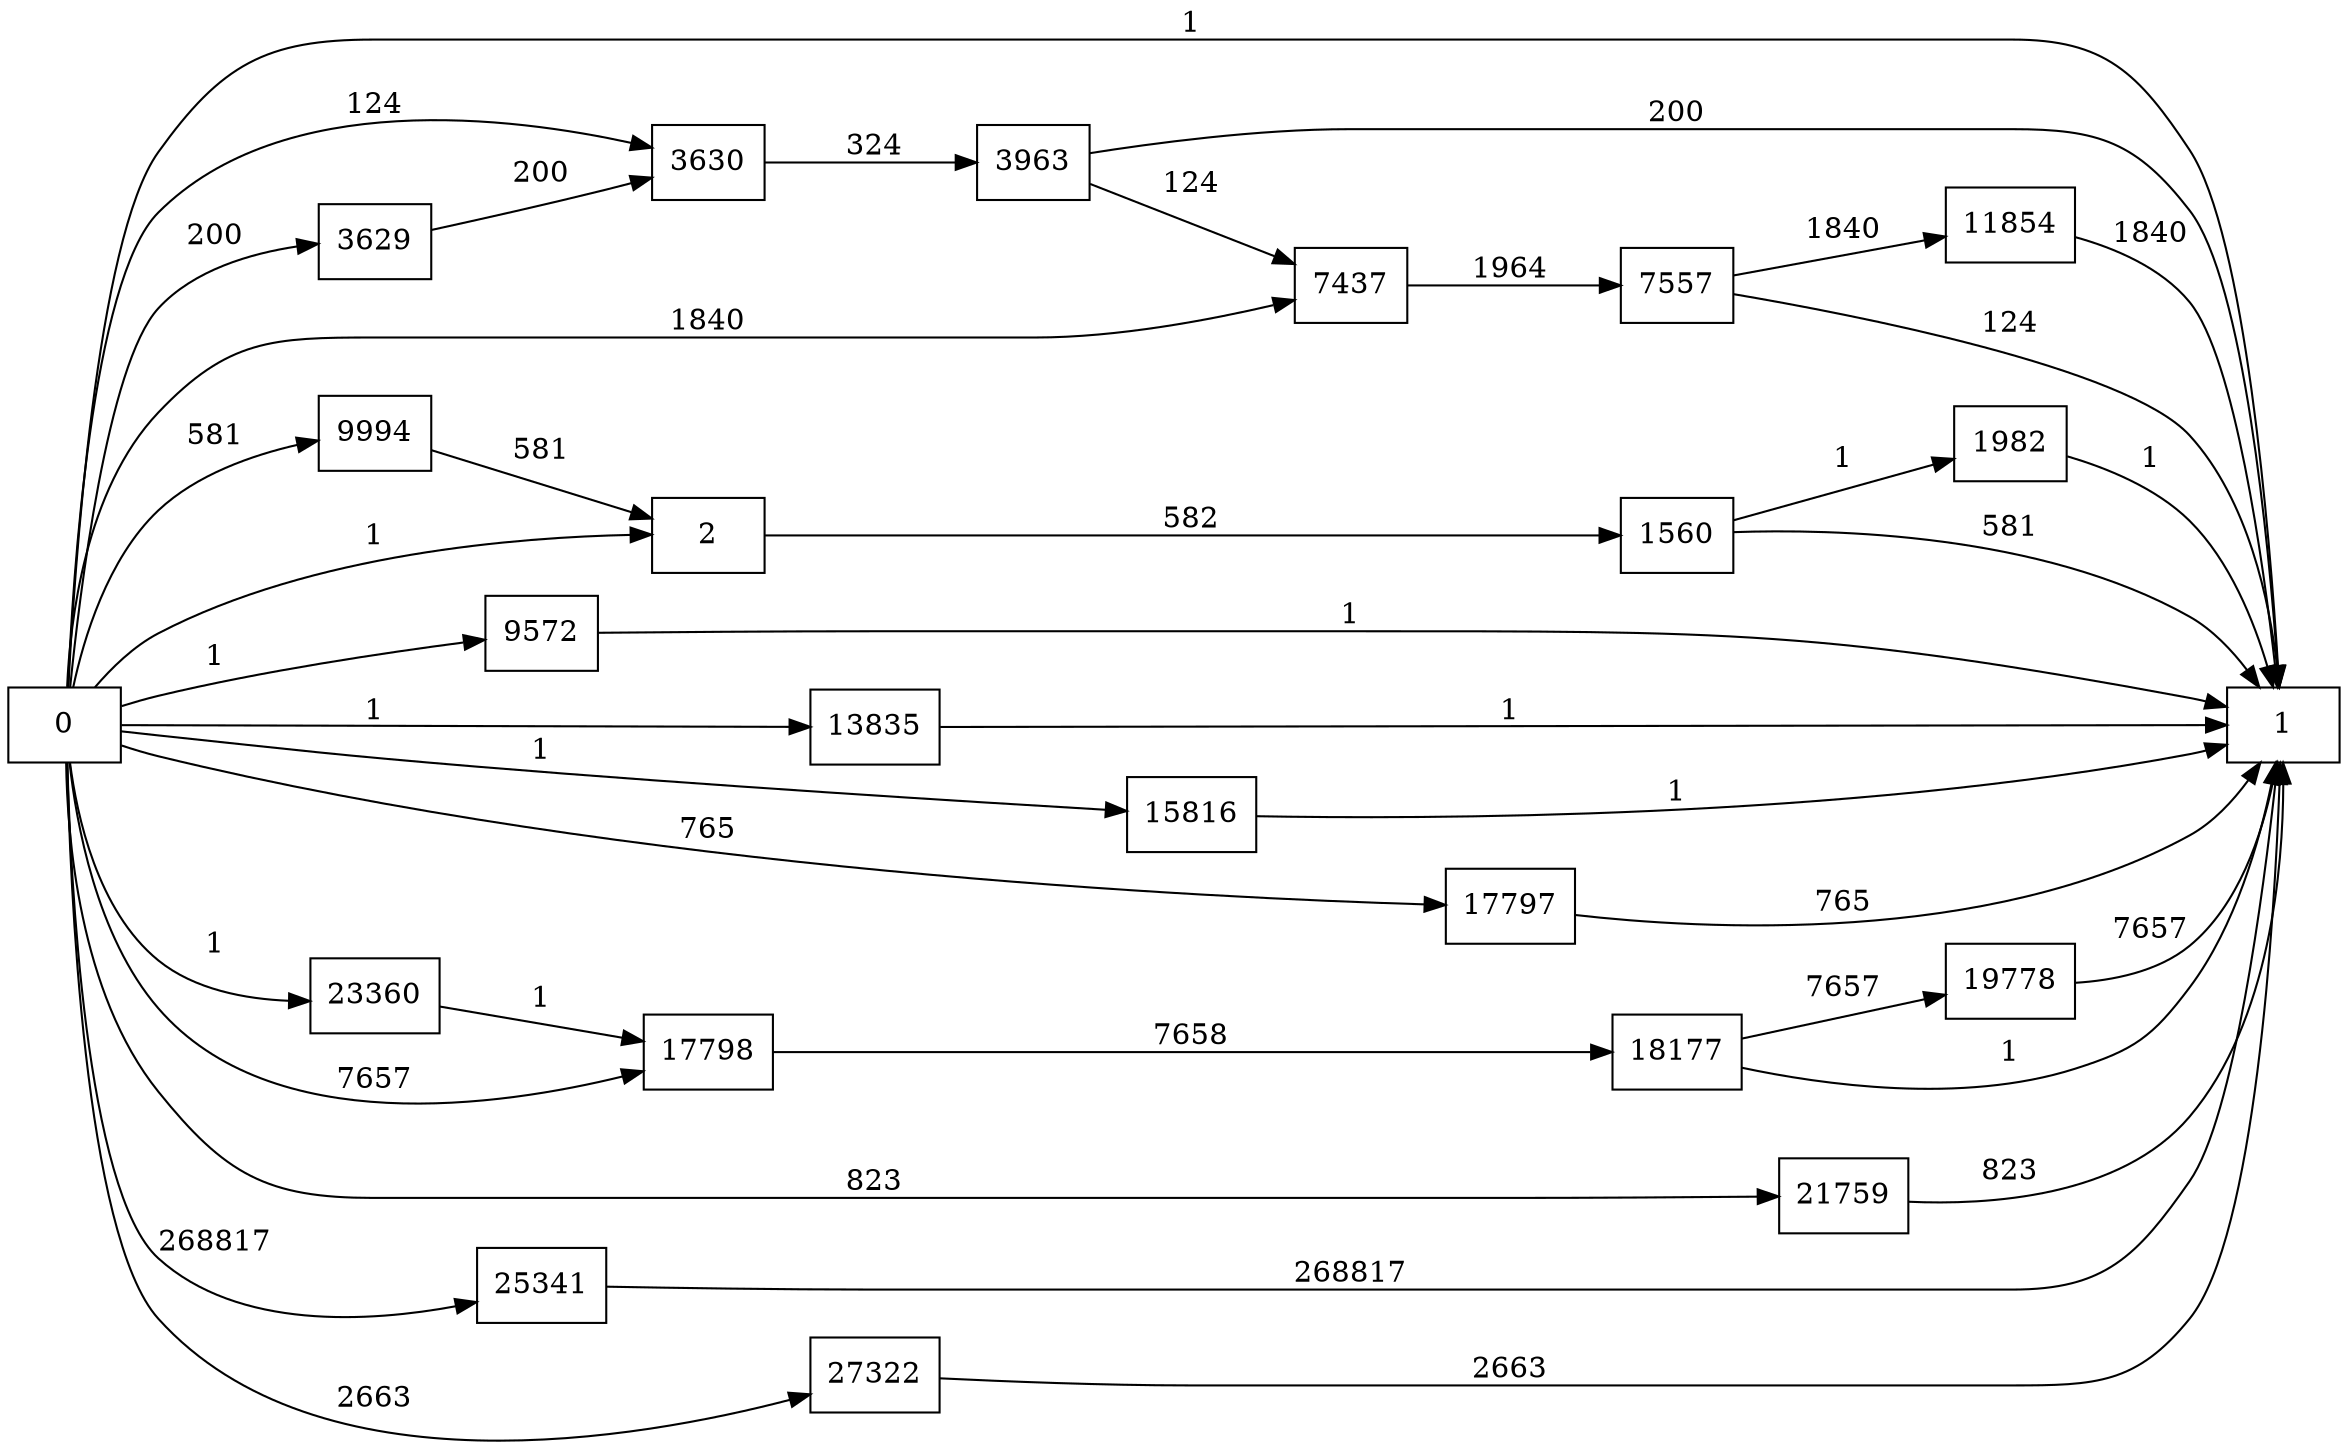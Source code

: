 digraph {
	graph [rankdir=LR]
	node [shape=rectangle]
	2 -> 1560 [label=582]
	1560 -> 1 [label=581]
	1560 -> 1982 [label=1]
	1982 -> 1 [label=1]
	3629 -> 3630 [label=200]
	3630 -> 3963 [label=324]
	3963 -> 1 [label=200]
	3963 -> 7437 [label=124]
	7437 -> 7557 [label=1964]
	7557 -> 1 [label=124]
	7557 -> 11854 [label=1840]
	9572 -> 1 [label=1]
	9994 -> 2 [label=581]
	11854 -> 1 [label=1840]
	13835 -> 1 [label=1]
	15816 -> 1 [label=1]
	17797 -> 1 [label=765]
	17798 -> 18177 [label=7658]
	18177 -> 1 [label=1]
	18177 -> 19778 [label=7657]
	19778 -> 1 [label=7657]
	21759 -> 1 [label=823]
	23360 -> 17798 [label=1]
	25341 -> 1 [label=268817]
	27322 -> 1 [label=2663]
	0 -> 2 [label=1]
	0 -> 3630 [label=124]
	0 -> 17798 [label=7657]
	0 -> 3629 [label=200]
	0 -> 1 [label=1]
	0 -> 9572 [label=1]
	0 -> 9994 [label=581]
	0 -> 7437 [label=1840]
	0 -> 13835 [label=1]
	0 -> 15816 [label=1]
	0 -> 17797 [label=765]
	0 -> 21759 [label=823]
	0 -> 23360 [label=1]
	0 -> 25341 [label=268817]
	0 -> 27322 [label=2663]
}
